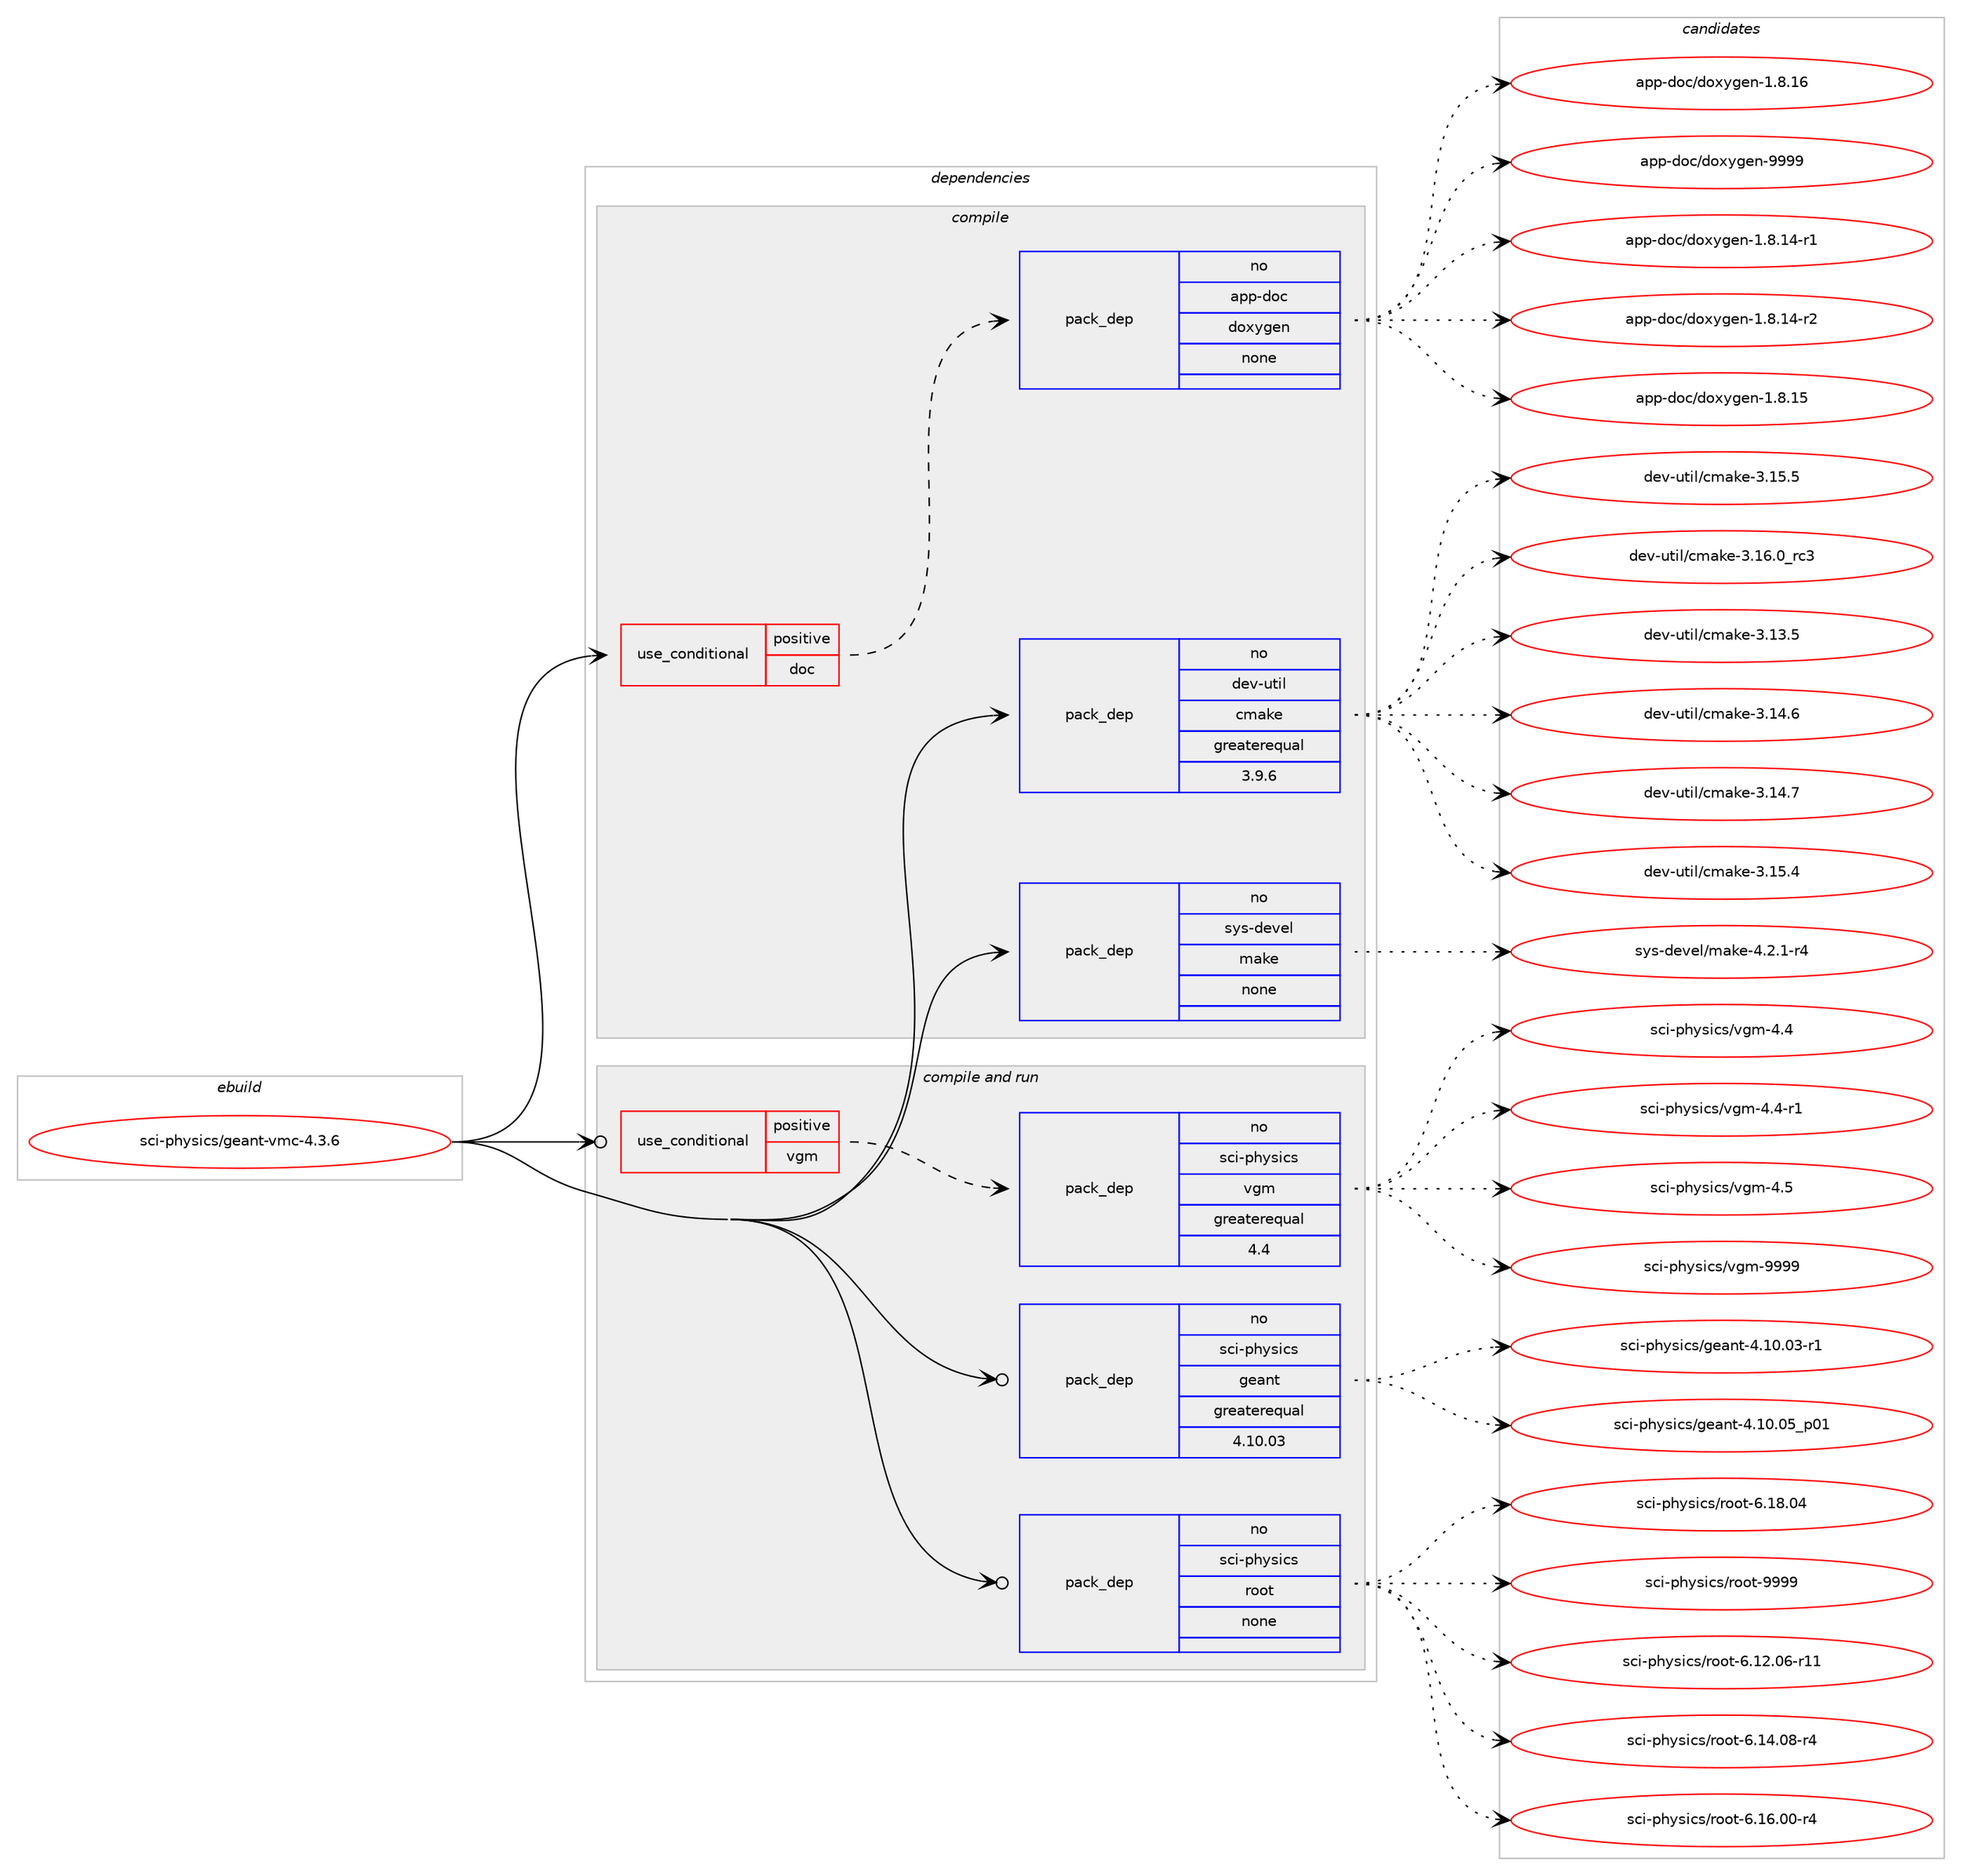digraph prolog {

# *************
# Graph options
# *************

newrank=true;
concentrate=true;
compound=true;
graph [rankdir=LR,fontname=Helvetica,fontsize=10,ranksep=1.5];#, ranksep=2.5, nodesep=0.2];
edge  [arrowhead=vee];
node  [fontname=Helvetica,fontsize=10];

# **********
# The ebuild
# **********

subgraph cluster_leftcol {
color=gray;
rank=same;
label=<<i>ebuild</i>>;
id [label="sci-physics/geant-vmc-4.3.6", color=red, width=4, href="../sci-physics/geant-vmc-4.3.6.svg"];
}

# ****************
# The dependencies
# ****************

subgraph cluster_midcol {
color=gray;
label=<<i>dependencies</i>>;
subgraph cluster_compile {
fillcolor="#eeeeee";
style=filled;
label=<<i>compile</i>>;
subgraph cond209542 {
dependency863311 [label=<<TABLE BORDER="0" CELLBORDER="1" CELLSPACING="0" CELLPADDING="4"><TR><TD ROWSPAN="3" CELLPADDING="10">use_conditional</TD></TR><TR><TD>positive</TD></TR><TR><TD>doc</TD></TR></TABLE>>, shape=none, color=red];
subgraph pack638505 {
dependency863312 [label=<<TABLE BORDER="0" CELLBORDER="1" CELLSPACING="0" CELLPADDING="4" WIDTH="220"><TR><TD ROWSPAN="6" CELLPADDING="30">pack_dep</TD></TR><TR><TD WIDTH="110">no</TD></TR><TR><TD>app-doc</TD></TR><TR><TD>doxygen</TD></TR><TR><TD>none</TD></TR><TR><TD></TD></TR></TABLE>>, shape=none, color=blue];
}
dependency863311:e -> dependency863312:w [weight=20,style="dashed",arrowhead="vee"];
}
id:e -> dependency863311:w [weight=20,style="solid",arrowhead="vee"];
subgraph pack638506 {
dependency863313 [label=<<TABLE BORDER="0" CELLBORDER="1" CELLSPACING="0" CELLPADDING="4" WIDTH="220"><TR><TD ROWSPAN="6" CELLPADDING="30">pack_dep</TD></TR><TR><TD WIDTH="110">no</TD></TR><TR><TD>dev-util</TD></TR><TR><TD>cmake</TD></TR><TR><TD>greaterequal</TD></TR><TR><TD>3.9.6</TD></TR></TABLE>>, shape=none, color=blue];
}
id:e -> dependency863313:w [weight=20,style="solid",arrowhead="vee"];
subgraph pack638507 {
dependency863314 [label=<<TABLE BORDER="0" CELLBORDER="1" CELLSPACING="0" CELLPADDING="4" WIDTH="220"><TR><TD ROWSPAN="6" CELLPADDING="30">pack_dep</TD></TR><TR><TD WIDTH="110">no</TD></TR><TR><TD>sys-devel</TD></TR><TR><TD>make</TD></TR><TR><TD>none</TD></TR><TR><TD></TD></TR></TABLE>>, shape=none, color=blue];
}
id:e -> dependency863314:w [weight=20,style="solid",arrowhead="vee"];
}
subgraph cluster_compileandrun {
fillcolor="#eeeeee";
style=filled;
label=<<i>compile and run</i>>;
subgraph cond209543 {
dependency863315 [label=<<TABLE BORDER="0" CELLBORDER="1" CELLSPACING="0" CELLPADDING="4"><TR><TD ROWSPAN="3" CELLPADDING="10">use_conditional</TD></TR><TR><TD>positive</TD></TR><TR><TD>vgm</TD></TR></TABLE>>, shape=none, color=red];
subgraph pack638508 {
dependency863316 [label=<<TABLE BORDER="0" CELLBORDER="1" CELLSPACING="0" CELLPADDING="4" WIDTH="220"><TR><TD ROWSPAN="6" CELLPADDING="30">pack_dep</TD></TR><TR><TD WIDTH="110">no</TD></TR><TR><TD>sci-physics</TD></TR><TR><TD>vgm</TD></TR><TR><TD>greaterequal</TD></TR><TR><TD>4.4</TD></TR></TABLE>>, shape=none, color=blue];
}
dependency863315:e -> dependency863316:w [weight=20,style="dashed",arrowhead="vee"];
}
id:e -> dependency863315:w [weight=20,style="solid",arrowhead="odotvee"];
subgraph pack638509 {
dependency863317 [label=<<TABLE BORDER="0" CELLBORDER="1" CELLSPACING="0" CELLPADDING="4" WIDTH="220"><TR><TD ROWSPAN="6" CELLPADDING="30">pack_dep</TD></TR><TR><TD WIDTH="110">no</TD></TR><TR><TD>sci-physics</TD></TR><TR><TD>geant</TD></TR><TR><TD>greaterequal</TD></TR><TR><TD>4.10.03</TD></TR></TABLE>>, shape=none, color=blue];
}
id:e -> dependency863317:w [weight=20,style="solid",arrowhead="odotvee"];
subgraph pack638510 {
dependency863318 [label=<<TABLE BORDER="0" CELLBORDER="1" CELLSPACING="0" CELLPADDING="4" WIDTH="220"><TR><TD ROWSPAN="6" CELLPADDING="30">pack_dep</TD></TR><TR><TD WIDTH="110">no</TD></TR><TR><TD>sci-physics</TD></TR><TR><TD>root</TD></TR><TR><TD>none</TD></TR><TR><TD></TD></TR></TABLE>>, shape=none, color=blue];
}
id:e -> dependency863318:w [weight=20,style="solid",arrowhead="odotvee"];
}
subgraph cluster_run {
fillcolor="#eeeeee";
style=filled;
label=<<i>run</i>>;
}
}

# **************
# The candidates
# **************

subgraph cluster_choices {
rank=same;
color=gray;
label=<<i>candidates</i>>;

subgraph choice638505 {
color=black;
nodesep=1;
choice97112112451001119947100111120121103101110454946564649524511449 [label="app-doc/doxygen-1.8.14-r1", color=red, width=4,href="../app-doc/doxygen-1.8.14-r1.svg"];
choice97112112451001119947100111120121103101110454946564649524511450 [label="app-doc/doxygen-1.8.14-r2", color=red, width=4,href="../app-doc/doxygen-1.8.14-r2.svg"];
choice9711211245100111994710011112012110310111045494656464953 [label="app-doc/doxygen-1.8.15", color=red, width=4,href="../app-doc/doxygen-1.8.15.svg"];
choice9711211245100111994710011112012110310111045494656464954 [label="app-doc/doxygen-1.8.16", color=red, width=4,href="../app-doc/doxygen-1.8.16.svg"];
choice971121124510011199471001111201211031011104557575757 [label="app-doc/doxygen-9999", color=red, width=4,href="../app-doc/doxygen-9999.svg"];
dependency863312:e -> choice97112112451001119947100111120121103101110454946564649524511449:w [style=dotted,weight="100"];
dependency863312:e -> choice97112112451001119947100111120121103101110454946564649524511450:w [style=dotted,weight="100"];
dependency863312:e -> choice9711211245100111994710011112012110310111045494656464953:w [style=dotted,weight="100"];
dependency863312:e -> choice9711211245100111994710011112012110310111045494656464954:w [style=dotted,weight="100"];
dependency863312:e -> choice971121124510011199471001111201211031011104557575757:w [style=dotted,weight="100"];
}
subgraph choice638506 {
color=black;
nodesep=1;
choice1001011184511711610510847991099710710145514649514653 [label="dev-util/cmake-3.13.5", color=red, width=4,href="../dev-util/cmake-3.13.5.svg"];
choice1001011184511711610510847991099710710145514649524654 [label="dev-util/cmake-3.14.6", color=red, width=4,href="../dev-util/cmake-3.14.6.svg"];
choice1001011184511711610510847991099710710145514649524655 [label="dev-util/cmake-3.14.7", color=red, width=4,href="../dev-util/cmake-3.14.7.svg"];
choice1001011184511711610510847991099710710145514649534652 [label="dev-util/cmake-3.15.4", color=red, width=4,href="../dev-util/cmake-3.15.4.svg"];
choice1001011184511711610510847991099710710145514649534653 [label="dev-util/cmake-3.15.5", color=red, width=4,href="../dev-util/cmake-3.15.5.svg"];
choice1001011184511711610510847991099710710145514649544648951149951 [label="dev-util/cmake-3.16.0_rc3", color=red, width=4,href="../dev-util/cmake-3.16.0_rc3.svg"];
dependency863313:e -> choice1001011184511711610510847991099710710145514649514653:w [style=dotted,weight="100"];
dependency863313:e -> choice1001011184511711610510847991099710710145514649524654:w [style=dotted,weight="100"];
dependency863313:e -> choice1001011184511711610510847991099710710145514649524655:w [style=dotted,weight="100"];
dependency863313:e -> choice1001011184511711610510847991099710710145514649534652:w [style=dotted,weight="100"];
dependency863313:e -> choice1001011184511711610510847991099710710145514649534653:w [style=dotted,weight="100"];
dependency863313:e -> choice1001011184511711610510847991099710710145514649544648951149951:w [style=dotted,weight="100"];
}
subgraph choice638507 {
color=black;
nodesep=1;
choice1151211154510010111810110847109971071014552465046494511452 [label="sys-devel/make-4.2.1-r4", color=red, width=4,href="../sys-devel/make-4.2.1-r4.svg"];
dependency863314:e -> choice1151211154510010111810110847109971071014552465046494511452:w [style=dotted,weight="100"];
}
subgraph choice638508 {
color=black;
nodesep=1;
choice1159910545112104121115105991154711810310945524652 [label="sci-physics/vgm-4.4", color=red, width=4,href="../sci-physics/vgm-4.4.svg"];
choice11599105451121041211151059911547118103109455246524511449 [label="sci-physics/vgm-4.4-r1", color=red, width=4,href="../sci-physics/vgm-4.4-r1.svg"];
choice1159910545112104121115105991154711810310945524653 [label="sci-physics/vgm-4.5", color=red, width=4,href="../sci-physics/vgm-4.5.svg"];
choice115991054511210412111510599115471181031094557575757 [label="sci-physics/vgm-9999", color=red, width=4,href="../sci-physics/vgm-9999.svg"];
dependency863316:e -> choice1159910545112104121115105991154711810310945524652:w [style=dotted,weight="100"];
dependency863316:e -> choice11599105451121041211151059911547118103109455246524511449:w [style=dotted,weight="100"];
dependency863316:e -> choice1159910545112104121115105991154711810310945524653:w [style=dotted,weight="100"];
dependency863316:e -> choice115991054511210412111510599115471181031094557575757:w [style=dotted,weight="100"];
}
subgraph choice638509 {
color=black;
nodesep=1;
choice115991054511210412111510599115471031019711011645524649484648514511449 [label="sci-physics/geant-4.10.03-r1", color=red, width=4,href="../sci-physics/geant-4.10.03-r1.svg"];
choice11599105451121041211151059911547103101971101164552464948464853951124849 [label="sci-physics/geant-4.10.05_p01", color=red, width=4,href="../sci-physics/geant-4.10.05_p01.svg"];
dependency863317:e -> choice115991054511210412111510599115471031019711011645524649484648514511449:w [style=dotted,weight="100"];
dependency863317:e -> choice11599105451121041211151059911547103101971101164552464948464853951124849:w [style=dotted,weight="100"];
}
subgraph choice638510 {
color=black;
nodesep=1;
choice115991054511210412111510599115471141111111164554464950464854451144949 [label="sci-physics/root-6.12.06-r11", color=red, width=4,href="../sci-physics/root-6.12.06-r11.svg"];
choice1159910545112104121115105991154711411111111645544649524648564511452 [label="sci-physics/root-6.14.08-r4", color=red, width=4,href="../sci-physics/root-6.14.08-r4.svg"];
choice1159910545112104121115105991154711411111111645544649544648484511452 [label="sci-physics/root-6.16.00-r4", color=red, width=4,href="../sci-physics/root-6.16.00-r4.svg"];
choice115991054511210412111510599115471141111111164554464956464852 [label="sci-physics/root-6.18.04", color=red, width=4,href="../sci-physics/root-6.18.04.svg"];
choice115991054511210412111510599115471141111111164557575757 [label="sci-physics/root-9999", color=red, width=4,href="../sci-physics/root-9999.svg"];
dependency863318:e -> choice115991054511210412111510599115471141111111164554464950464854451144949:w [style=dotted,weight="100"];
dependency863318:e -> choice1159910545112104121115105991154711411111111645544649524648564511452:w [style=dotted,weight="100"];
dependency863318:e -> choice1159910545112104121115105991154711411111111645544649544648484511452:w [style=dotted,weight="100"];
dependency863318:e -> choice115991054511210412111510599115471141111111164554464956464852:w [style=dotted,weight="100"];
dependency863318:e -> choice115991054511210412111510599115471141111111164557575757:w [style=dotted,weight="100"];
}
}

}
